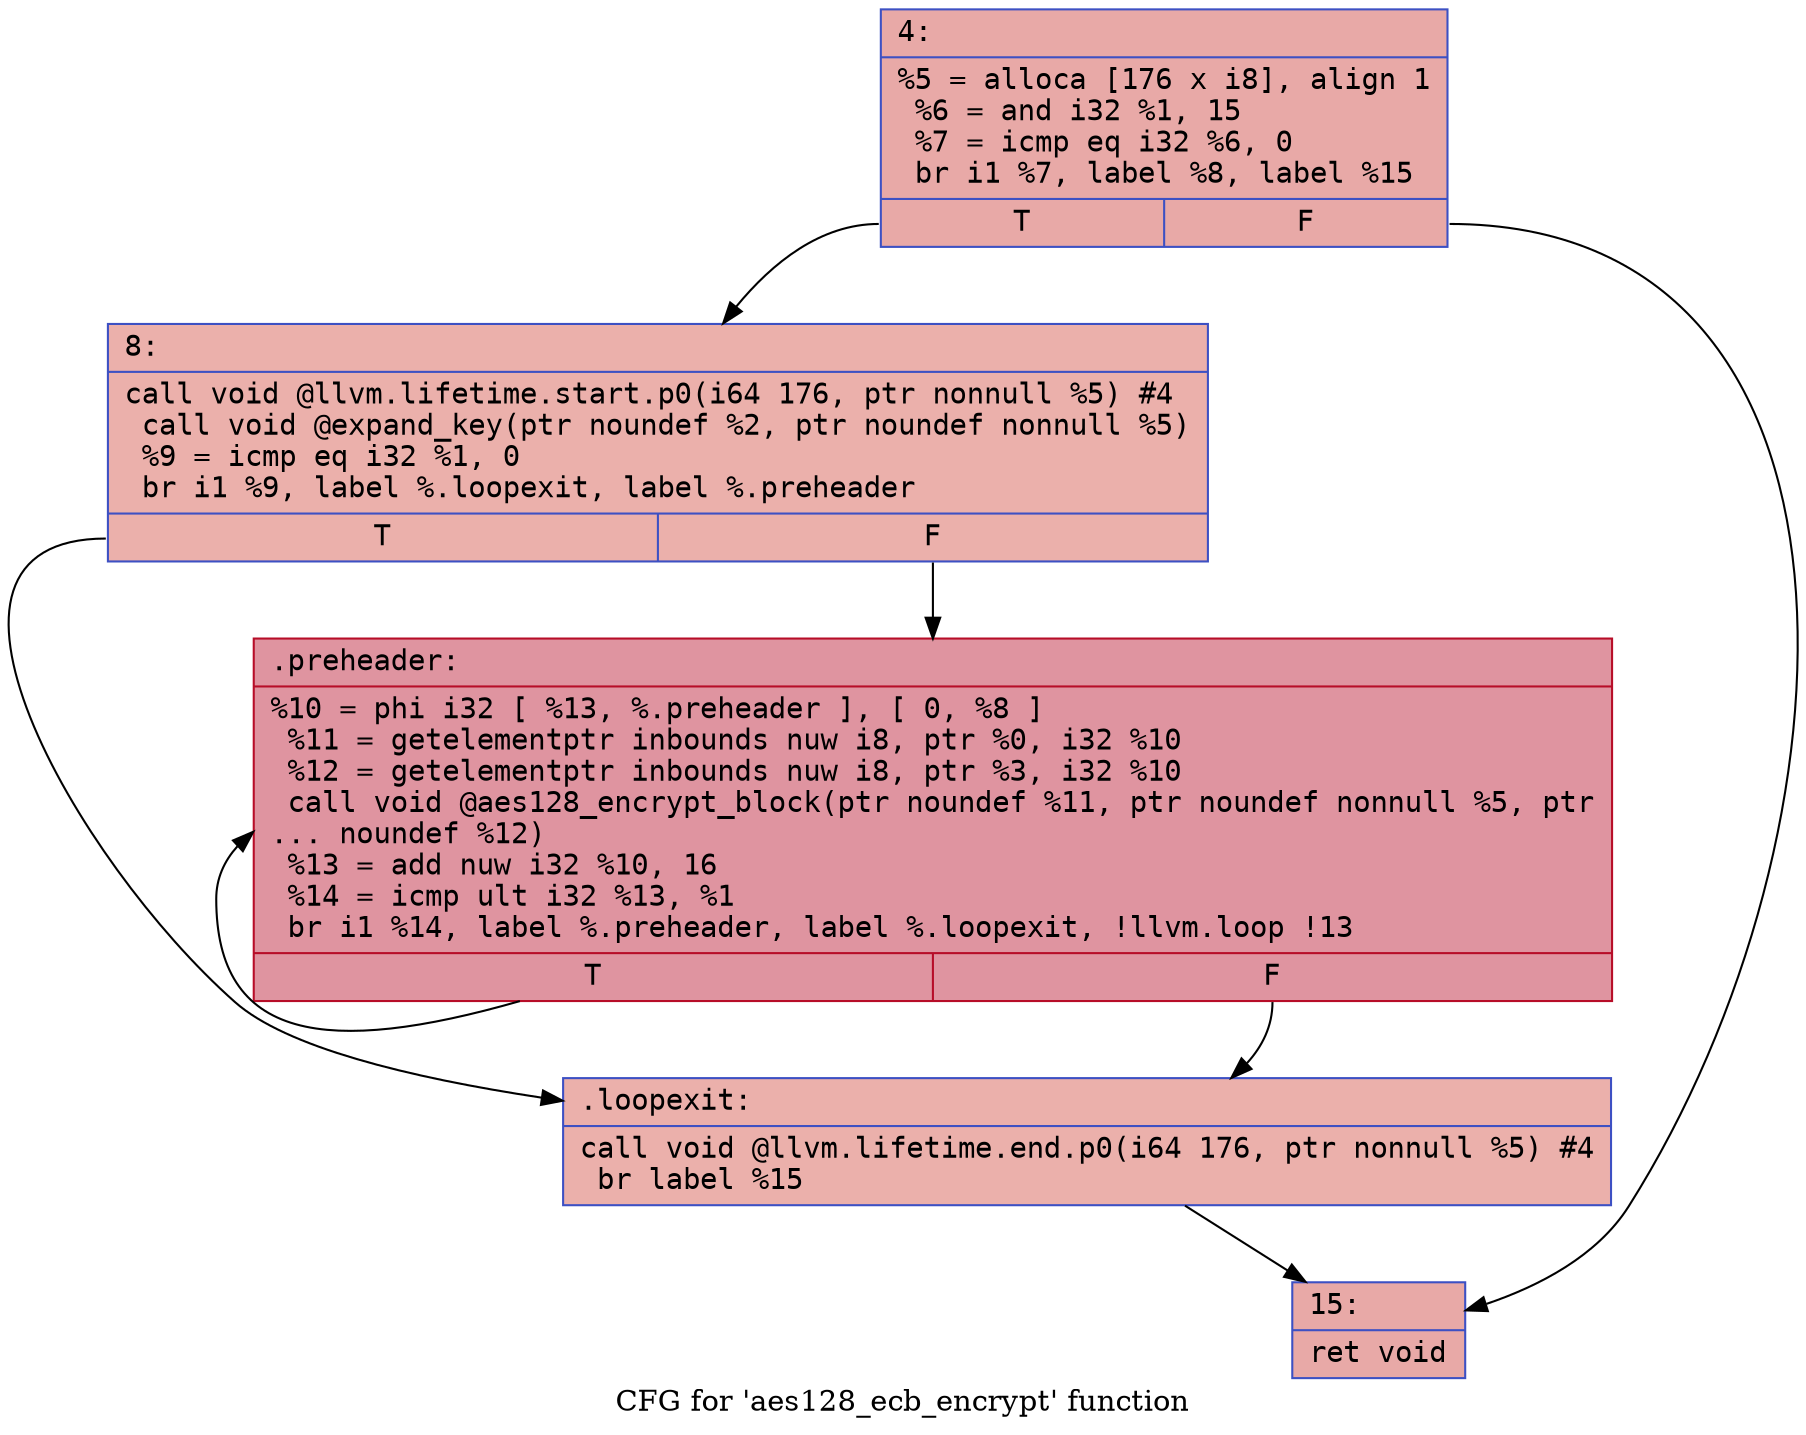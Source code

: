 digraph "CFG for 'aes128_ecb_encrypt' function" {
	label="CFG for 'aes128_ecb_encrypt' function";

	Node0x29bf7640 [shape=record,color="#3d50c3ff", style=filled, fillcolor="#ca3b3770" fontname="Courier",label="{4:\l|  %5 = alloca [176 x i8], align 1\l  %6 = and i32 %1, 15\l  %7 = icmp eq i32 %6, 0\l  br i1 %7, label %8, label %15\l|{<s0>T|<s1>F}}"];
	Node0x29bf7640:s0 -> Node0x29bf7880;
	Node0x29bf7640:s1 -> Node0x29bf78e0;
	Node0x29bf7880 [shape=record,color="#3d50c3ff", style=filled, fillcolor="#d24b4070" fontname="Courier",label="{8:\l|  call void @llvm.lifetime.start.p0(i64 176, ptr nonnull %5) #4\l  call void @expand_key(ptr noundef %2, ptr noundef nonnull %5)\l  %9 = icmp eq i32 %1, 0\l  br i1 %9, label %.loopexit, label %.preheader\l|{<s0>T|<s1>F}}"];
	Node0x29bf7880:s0 -> Node0x29bf7d80;
	Node0x29bf7880:s1 -> Node0x29bf7f20;
	Node0x29bf7d80 [shape=record,color="#3d50c3ff", style=filled, fillcolor="#d24b4070" fontname="Courier",label="{.loopexit:\l|  call void @llvm.lifetime.end.p0(i64 176, ptr nonnull %5) #4\l  br label %15\l}"];
	Node0x29bf7d80 -> Node0x29bf78e0;
	Node0x29bf7f20 [shape=record,color="#b70d28ff", style=filled, fillcolor="#b70d2870" fontname="Courier",label="{.preheader:\l|  %10 = phi i32 [ %13, %.preheader ], [ 0, %8 ]\l  %11 = getelementptr inbounds nuw i8, ptr %0, i32 %10\l  %12 = getelementptr inbounds nuw i8, ptr %3, i32 %10\l  call void @aes128_encrypt_block(ptr noundef %11, ptr noundef nonnull %5, ptr\l... noundef %12)\l  %13 = add nuw i32 %10, 16\l  %14 = icmp ult i32 %13, %1\l  br i1 %14, label %.preheader, label %.loopexit, !llvm.loop !13\l|{<s0>T|<s1>F}}"];
	Node0x29bf7f20:s0 -> Node0x29bf7f20;
	Node0x29bf7f20:s1 -> Node0x29bf7d80;
	Node0x29bf78e0 [shape=record,color="#3d50c3ff", style=filled, fillcolor="#ca3b3770" fontname="Courier",label="{15:\l|  ret void\l}"];
}
